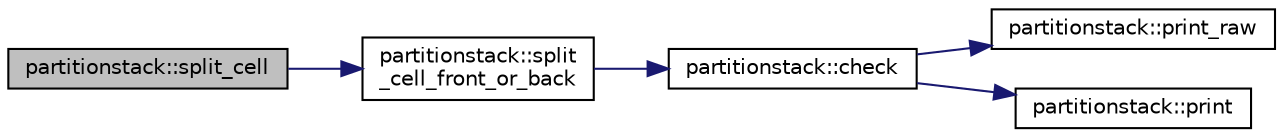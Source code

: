 digraph "partitionstack::split_cell"
{
  edge [fontname="Helvetica",fontsize="10",labelfontname="Helvetica",labelfontsize="10"];
  node [fontname="Helvetica",fontsize="10",shape=record];
  rankdir="LR";
  Node1069 [label="partitionstack::split_cell",height=0.2,width=0.4,color="black", fillcolor="grey75", style="filled", fontcolor="black"];
  Node1069 -> Node1070 [color="midnightblue",fontsize="10",style="solid",fontname="Helvetica"];
  Node1070 [label="partitionstack::split\l_cell_front_or_back",height=0.2,width=0.4,color="black", fillcolor="white", style="filled",URL="$d3/d87/classpartitionstack.html#a7f8fd8ee23538d664e0ce22b10b41d33"];
  Node1070 -> Node1071 [color="midnightblue",fontsize="10",style="solid",fontname="Helvetica"];
  Node1071 [label="partitionstack::check",height=0.2,width=0.4,color="black", fillcolor="white", style="filled",URL="$d3/d87/classpartitionstack.html#a30ab45463af6dbfc8e46314ff03624ae"];
  Node1071 -> Node1072 [color="midnightblue",fontsize="10",style="solid",fontname="Helvetica"];
  Node1072 [label="partitionstack::print_raw",height=0.2,width=0.4,color="black", fillcolor="white", style="filled",URL="$d3/d87/classpartitionstack.html#a733493f93dd83b5cef67908fc42a4312"];
  Node1071 -> Node1073 [color="midnightblue",fontsize="10",style="solid",fontname="Helvetica"];
  Node1073 [label="partitionstack::print",height=0.2,width=0.4,color="black", fillcolor="white", style="filled",URL="$d3/d87/classpartitionstack.html#aabacee6e58ddb0d6ee46a47f714edfbb"];
}
